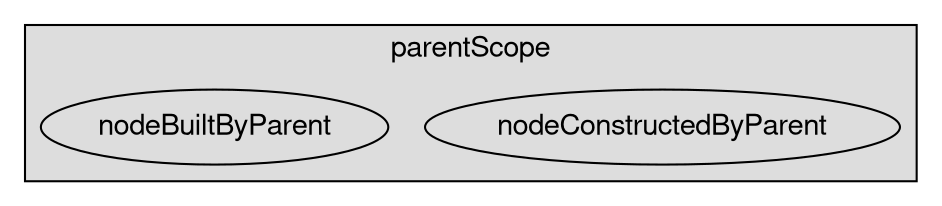 digraph unix {
    graph [nodesep = 0.25; ranksep=1];
    fontname="Helvetica,Arial,sans-serif"
    node [fontname="Helvetica,Arial,sans-serif"]
    edge [fontname="Helvetica,Arial,sans-serif"]
    subgraph cluster_parentScope_2 {
        label = "parentScope";
        style = filled;
        fillcolor = "#DDDDDD";
        nodeConstructedByParent_0 [
        label="nodeConstructedByParent"
        ];
        nodeBuiltByParent_1 [
        label="nodeBuiltByParent"
        ];
        
    }
}
